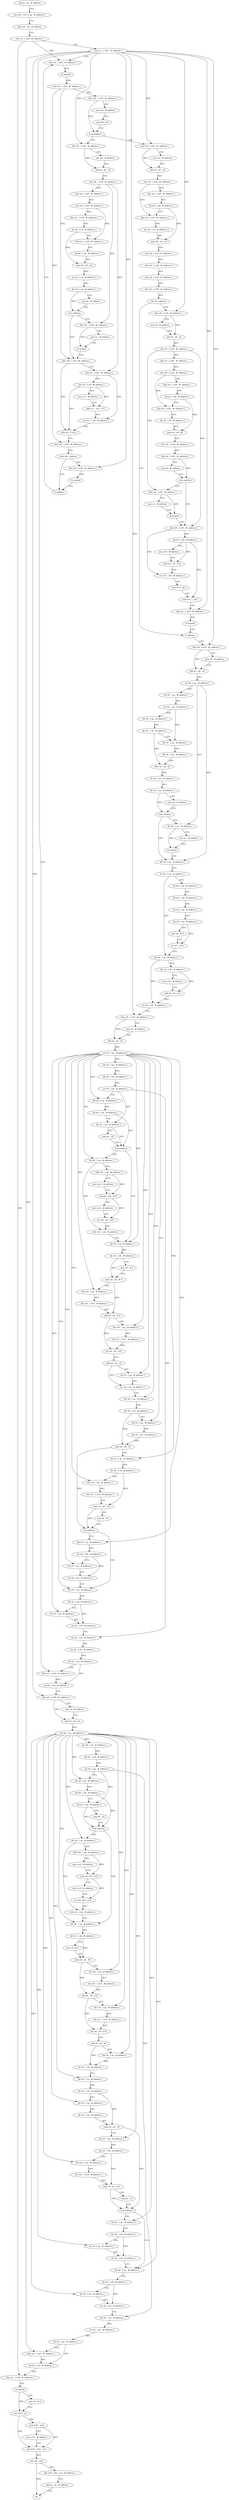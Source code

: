 digraph "func" {
"4229716" [label = "sub sp , sp , # address" ]
"4229720" [label = "stp x29 , x30 , [ sp , # address ]" ]
"4229724" [label = "add x29 , sp , # address" ]
"4229728" [label = "stur x0 , [ x29 , #- address ]" ]
"4229732" [label = "stur x1 , [ x29 , #- address ]" ]
"4229736" [label = "ldur x0 , [ x29 , #- address ]" ]
"4229932" [label = "ldur x8 , [ x29 , #- address ]" ]
"4229936" [label = "mov x9 , # address" ]
"4229940" [label = "add x8 , x8 , x9" ]
"4229944" [label = "stur x8 , [ x29 , #- address ]" ]
"4229948" [label = "ldur x8 , [ x29 , #- address ]" ]
"4229952" [label = "stur x8 , [ x29 , #- address ]" ]
"4229956" [label = "ldur x8 , [ x29 , #- address ]" ]
"4229960" [label = "ldr x8 , [ x8 , # address ]" ]
"4229964" [label = "ldur x9 , [ x29 , #- address ]" ]
"4229968" [label = "ldr x9 , [ x9 , # address ]" ]
"4229972" [label = "subs x8 , x8 , x9" ]
"4229976" [label = "str x8 , [ sp , # address ]" ]
"4229980" [label = "ldr x8 , [ sp , # address ]" ]
"4229984" [label = "cmp x8 , # address" ]
"4229988" [label = "b.hs address" ]
"4230004" [label = "ldur w8 , [ x29 , #- address ]" ]
"4229992" [label = "ldur x0 , [ x29 , #- address ]" ]
"4229764" [label = "ldur x8 , [ x29 , #- address ]" ]
"4229768" [label = "mov x9 , # address" ]
"4229772" [label = "add x8 , x8 , x9" ]
"4229776" [label = "stur x8 , [ x29 , #- address ]" ]
"4229780" [label = "ldur x8 , [ x29 , #- address ]" ]
"4229784" [label = "ldr x8 , [ x8 , # address ]" ]
"4229788" [label = "ldur x9 , [ x29 , #- address ]" ]
"4229792" [label = "ldr x9 , [ x9 , # address ]" ]
"4229796" [label = "subs x8 , x8 , x9" ]
"4229800" [label = "stur x8 , [ x29 , #- address ]" ]
"4229804" [label = "ldur x8 , [ x29 , #- address ]" ]
"4229808" [label = "stur x8 , [ x29 , #- address ]" ]
"4229812" [label = "ldur x8 , [ x29 , #- address ]" ]
"4229816" [label = "cbz x8 , address" ]
"4229928" [label = "b address" ]
"4229820" [label = "ldur x8 , [ x29 , #- address ]" ]
"4230008" [label = "ldur x9 , [ x29 , #- address ]" ]
"4230012" [label = "ldr x10 , [ x9 , # address ]" ]
"4230016" [label = "mov x11 , # address" ]
"4230020" [label = "add x11 , x10 , x11" ]
"4230024" [label = "str x11 , [ x9 , # address ]" ]
"4230028" [label = "strb w8 , [ x10 ]" ]
"4230032" [label = "ldur w8 , [ x29 , #- address ]" ]
"4230036" [label = "cbnz w8 , address" ]
"4230048" [label = "b address" ]
"4230040" [label = "ldur x0 , [ x29 , #- address ]" ]
"4229996" [label = "mov x1 , # address" ]
"4230000" [label = "bl symbol" ]
"4230052" [label = "ldur x8 , [ x29 , #- address ]" ]
"4229824" [label = "mov x9 , # address" ]
"4229828" [label = "add x8 , x8 , x9" ]
"4229832" [label = "stur x8 , [ x29 , #- address ]" ]
"4229836" [label = "ldur x8 , [ x29 , #- address ]" ]
"4229840" [label = "stur x8 , [ x29 , #- address ]" ]
"4229844" [label = "ldur x8 , [ x29 , #- address ]" ]
"4229848" [label = "ldr x8 , [ x8 , # address ]" ]
"4229852" [label = "ldur x9 , [ x29 , #- address ]" ]
"4229856" [label = "ldr x9 , [ x9 , # address ]" ]
"4229860" [label = "subs x8 , x8 , x9" ]
"4229864" [label = "stur x8 , [ x29 , #- address ]" ]
"4229868" [label = "ldur x8 , [ x29 , #- address ]" ]
"4229872" [label = "cmp x8 , # address" ]
"4229876" [label = "b.hs address" ]
"4229892" [label = "ldur x8 , [ x29 , #- address ]" ]
"4229880" [label = "ldur x0 , [ x29 , #- address ]" ]
"4230044" [label = "bl symbol" ]
"4230056" [label = "mov x9 , # address" ]
"4230060" [label = "add x8 , x8 , x9" ]
"4230064" [label = "str x8 , [ sp , # address ]" ]
"4230068" [label = "ldr x8 , [ sp , # address ]" ]
"4230072" [label = "str x8 , [ sp , # address ]" ]
"4230076" [label = "ldr x8 , [ sp , # address ]" ]
"4230080" [label = "ldr x8 , [ x8 , # address ]" ]
"4230084" [label = "ldr x9 , [ sp , # address ]" ]
"4230088" [label = "ldr x9 , [ x9 , # address ]" ]
"4230092" [label = "subs x8 , x8 , x9" ]
"4230096" [label = "str x8 , [ sp , # address ]" ]
"4230100" [label = "ldr x8 , [ sp , # address ]" ]
"4230104" [label = "cmp x8 , # address" ]
"4230108" [label = "b.hs address" ]
"4230124" [label = "ldr x8 , [ sp , # address ]" ]
"4230112" [label = "ldr x0 , [ sp , # address ]" ]
"4229896" [label = "ldr x9 , [ x8 , # address ]" ]
"4229900" [label = "mov x10 , # address" ]
"4229904" [label = "add x10 , x9 , x10" ]
"4229908" [label = "str x10 , [ x8 , # address ]" ]
"4229912" [label = "mov w11 , # 0" ]
"4229916" [label = "strb w11 , [ x9 ]" ]
"4229920" [label = "ldur x0 , [ x29 , #- address ]" ]
"4229924" [label = "bl symbol" ]
"4229884" [label = "mov x1 , # address" ]
"4229888" [label = "bl symbol" ]
"4229740" [label = "bl symbol" ]
"4229744" [label = "stur w0 , [ x29 , #- address ]" ]
"4229748" [label = "ldur w8 , [ x29 , #- address ]" ]
"4229752" [label = "mov w9 , # address" ]
"4229756" [label = "cmp w8 , w9" ]
"4229760" [label = "b.ne address" ]
"4230128" [label = "str x8 , [ sp , # address ]" ]
"4230132" [label = "ldr x8 , [ sp , # address ]" ]
"4230136" [label = "ldr x8 , [ x8 , # address ]" ]
"4230140" [label = "str x8 , [ sp , # address ]" ]
"4230144" [label = "ldr x8 , [ sp , # address ]" ]
"4230148" [label = "mov x9 , # 0" ]
"4230152" [label = "str x9 , [ x8 ]" ]
"4230156" [label = "ldr x8 , [ sp , # address ]" ]
"4230160" [label = "ldr x9 , [ x8 , # address ]" ]
"4230164" [label = "mov x10 , # address" ]
"4230168" [label = "add x9 , x9 , x10" ]
"4230172" [label = "str x9 , [ x8 , # address ]" ]
"4230176" [label = "ldur x8 , [ x29 , #- address ]" ]
"4230180" [label = "mov x9 , # address" ]
"4230184" [label = "add x8 , x8 , x9" ]
"4230188" [label = "str x8 , [ sp , # address ]" ]
"4230192" [label = "ldr x8 , [ sp , # address ]" ]
"4230196" [label = "ldr x8 , [ x8 , # address ]" ]
"4230200" [label = "str x8 , [ sp , # address ]" ]
"4230204" [label = "ldr x8 , [ sp , # address ]" ]
"4230208" [label = "ldr x8 , [ x8 , # address ]" ]
"4230212" [label = "ldr x9 , [ sp , # address ]" ]
"4230216" [label = "cmp x8 , x9" ]
"4230220" [label = "b.ne address" ]
"4230252" [label = "ldr x8 , [ sp , # address ]" ]
"4230224" [label = "ldr x8 , [ sp , # address ]" ]
"4230116" [label = "mov x1 , # address" ]
"4230120" [label = "bl symbol" ]
"4230256" [label = "ldr x8 , [ x8 , # address ]" ]
"4230260" [label = "mov x9 , # 0" ]
"4230264" [label = "subs x8 , x8 , # 0" ]
"4230268" [label = "ldr x10 , [ sp , # address ]" ]
"4230272" [label = "ldr x10 , [ x10 , # address ]" ]
"4230276" [label = "add x8 , x8 , x10" ]
"4230280" [label = "ldr x10 , [ sp , # address ]" ]
"4230284" [label = "ldr x10 , [ x10 , # address ]" ]
"4230288" [label = "bic x8 , x8 , x10" ]
"4230292" [label = "add x8 , x9 , x8" ]
"4230296" [label = "ldr x9 , [ sp , # address ]" ]
"4230300" [label = "str x8 , [ x9 , # address ]" ]
"4230304" [label = "ldr x8 , [ sp , # address ]" ]
"4230308" [label = "ldr x8 , [ x8 , # address ]" ]
"4230312" [label = "ldr x9 , [ sp , # address ]" ]
"4230316" [label = "ldr x9 , [ x9 , # address ]" ]
"4230320" [label = "subs x8 , x8 , x9" ]
"4230324" [label = "ldr x9 , [ sp , # address ]" ]
"4230328" [label = "ldr x9 , [ x9 , # address ]" ]
"4230332" [label = "ldr x10 , [ sp , # address ]" ]
"4230336" [label = "ldr x10 , [ x10 , # address ]" ]
"4230340" [label = "subs x9 , x9 , x10" ]
"4230344" [label = "cmp x8 , x9" ]
"4230348" [label = "b.ls address" ]
"4230368" [label = "ldr x8 , [ sp , # address ]" ]
"4230352" [label = "ldr x8 , [ sp , # address ]" ]
"4230228" [label = "ldrb w9 , [ x8 , # address ]" ]
"4230232" [label = "mov w10 , # address" ]
"4230236" [label = "and w9 , w9 , w10" ]
"4230240" [label = "mov w10 , # address" ]
"4230244" [label = "orr w9 , w9 , w10" ]
"4230248" [label = "strb w9 , [ x8 , # address ]" ]
"4230372" [label = "ldr x8 , [ x8 , # address ]" ]
"4230376" [label = "ldr x9 , [ sp , # address ]" ]
"4230380" [label = "str x8 , [ x9 , # address ]" ]
"4230384" [label = "ldr x8 , [ sp , # address ]" ]
"4230388" [label = "str x8 , [ sp , # address ]" ]
"4230392" [label = "ldr x8 , [ sp , # address ]" ]
"4230396" [label = "ldur x9 , [ x29 , #- address ]" ]
"4230400" [label = "str x8 , [ x9 , # address ]" ]
"4230404" [label = "ldur x8 , [ x29 , #- address ]" ]
"4230408" [label = "mov x9 , # address" ]
"4230412" [label = "add x8 , x8 , x9" ]
"4230416" [label = "str x8 , [ sp , # address ]" ]
"4230420" [label = "ldr x8 , [ sp , # address ]" ]
"4230424" [label = "ldr x8 , [ x8 , # address ]" ]
"4230428" [label = "str x8 , [ sp , # address ]" ]
"4230432" [label = "ldr x8 , [ sp , # address ]" ]
"4230436" [label = "ldr x8 , [ x8 , # address ]" ]
"4230440" [label = "ldr x9 , [ sp , # address ]" ]
"4230444" [label = "cmp x8 , x9" ]
"4230448" [label = "b.ne address" ]
"4230480" [label = "ldr x8 , [ sp , # address ]" ]
"4230452" [label = "ldr x8 , [ sp , # address ]" ]
"4230356" [label = "ldr x8 , [ x8 , # address ]" ]
"4230360" [label = "ldr x9 , [ sp , # address ]" ]
"4230364" [label = "str x8 , [ x9 , # address ]" ]
"4230484" [label = "ldr x8 , [ x8 , # address ]" ]
"4230488" [label = "mov x9 , # 0" ]
"4230492" [label = "subs x8 , x8 , # 0" ]
"4230496" [label = "ldr x10 , [ sp , # address ]" ]
"4230500" [label = "ldr x10 , [ x10 , # address ]" ]
"4230504" [label = "add x8 , x8 , x10" ]
"4230508" [label = "ldr x10 , [ sp , # address ]" ]
"4230512" [label = "ldr x10 , [ x10 , # address ]" ]
"4230516" [label = "bic x8 , x8 , x10" ]
"4230520" [label = "add x8 , x9 , x8" ]
"4230524" [label = "ldr x9 , [ sp , # address ]" ]
"4230528" [label = "str x8 , [ x9 , # address ]" ]
"4230532" [label = "ldr x8 , [ sp , # address ]" ]
"4230536" [label = "ldr x8 , [ x8 , # address ]" ]
"4230540" [label = "ldr x9 , [ sp , # address ]" ]
"4230544" [label = "ldr x9 , [ x9 , # address ]" ]
"4230548" [label = "subs x8 , x8 , x9" ]
"4230552" [label = "ldr x9 , [ sp , # address ]" ]
"4230556" [label = "ldr x9 , [ x9 , # address ]" ]
"4230560" [label = "ldr x10 , [ sp , # address ]" ]
"4230564" [label = "ldr x10 , [ x10 , # address ]" ]
"4230568" [label = "subs x9 , x9 , x10" ]
"4230572" [label = "cmp x8 , x9" ]
"4230576" [label = "b.ls address" ]
"4230596" [label = "ldr x8 , [ sp , # address ]" ]
"4230580" [label = "ldr x8 , [ sp , # address ]" ]
"4230456" [label = "ldrb w9 , [ x8 , # address ]" ]
"4230460" [label = "mov w10 , # address" ]
"4230464" [label = "and w9 , w9 , w10" ]
"4230468" [label = "mov w10 , # address" ]
"4230472" [label = "orr w9 , w9 , w10" ]
"4230476" [label = "strb w9 , [ x8 , # address ]" ]
"4230600" [label = "ldr x8 , [ x8 , # address ]" ]
"4230604" [label = "ldr x9 , [ sp , # address ]" ]
"4230608" [label = "str x8 , [ x9 , # address ]" ]
"4230612" [label = "ldr x8 , [ sp , # address ]" ]
"4230616" [label = "str x8 , [ sp , # address ]" ]
"4230620" [label = "ldr x8 , [ sp , # address ]" ]
"4230624" [label = "ldur x9 , [ x29 , #- address ]" ]
"4230628" [label = "str x8 , [ x9 , # address ]" ]
"4230632" [label = "ldur x0 , [ x29 , #- address ]" ]
"4230636" [label = "bl symbol" ]
"4230640" [label = "cmp w0 , # 0" ]
"4230644" [label = "cset w10 , ne" ]
"4230648" [label = "mvn w10 , w10" ]
"4230652" [label = "mov w11 , # address" ]
"4230656" [label = "and w10 , w10 , w11" ]
"4230660" [label = "mov w0 , w10" ]
"4230664" [label = "ldp x29 , x30 , [ sp , # address ]" ]
"4230668" [label = "add sp , sp , # address" ]
"4230672" [label = "ret" ]
"4230584" [label = "ldr x8 , [ x8 , # address ]" ]
"4230588" [label = "ldr x9 , [ sp , # address ]" ]
"4230592" [label = "str x8 , [ x9 , # address ]" ]
"4229716" -> "4229720" [ label = "CFG" ]
"4229720" -> "4229724" [ label = "CFG" ]
"4229724" -> "4229728" [ label = "CFG" ]
"4229728" -> "4229732" [ label = "CFG" ]
"4229728" -> "4229736" [ label = "DFG" ]
"4229728" -> "4230632" [ label = "DFG" ]
"4229732" -> "4229736" [ label = "CFG" ]
"4229732" -> "4229932" [ label = "DFG" ]
"4229732" -> "4229764" [ label = "DFG" ]
"4229732" -> "4229820" [ label = "DFG" ]
"4229732" -> "4230040" [ label = "DFG" ]
"4229732" -> "4230052" [ label = "DFG" ]
"4229732" -> "4229920" [ label = "DFG" ]
"4229732" -> "4230176" [ label = "DFG" ]
"4229732" -> "4230396" [ label = "DFG" ]
"4229732" -> "4230404" [ label = "DFG" ]
"4229732" -> "4230624" [ label = "DFG" ]
"4229736" -> "4229740" [ label = "DFG" ]
"4229932" -> "4229936" [ label = "CFG" ]
"4229932" -> "4229940" [ label = "DFG" ]
"4229936" -> "4229940" [ label = "CFG" ]
"4229940" -> "4229944" [ label = "DFG" ]
"4229944" -> "4229948" [ label = "DFG" ]
"4229944" -> "4230008" [ label = "DFG" ]
"4229944" -> "4229992" [ label = "DFG" ]
"4229948" -> "4229952" [ label = "DFG" ]
"4229952" -> "4229956" [ label = "DFG" ]
"4229952" -> "4229964" [ label = "DFG" ]
"4229956" -> "4229960" [ label = "DFG" ]
"4229960" -> "4229964" [ label = "CFG" ]
"4229960" -> "4229972" [ label = "DFG" ]
"4229964" -> "4229968" [ label = "DFG" ]
"4229968" -> "4229972" [ label = "DFG" ]
"4229972" -> "4229976" [ label = "DFG" ]
"4229976" -> "4229980" [ label = "DFG" ]
"4229980" -> "4229984" [ label = "CFG" ]
"4229980" -> "4229988" [ label = "DFG" ]
"4229984" -> "4229988" [ label = "CFG" ]
"4229988" -> "4230004" [ label = "CFG" ]
"4229988" -> "4229992" [ label = "CFG" ]
"4230004" -> "4230008" [ label = "CFG" ]
"4230004" -> "4230028" [ label = "DFG" ]
"4229992" -> "4229996" [ label = "CFG" ]
"4229992" -> "4230000" [ label = "DFG" ]
"4229764" -> "4229768" [ label = "CFG" ]
"4229764" -> "4229772" [ label = "DFG" ]
"4229768" -> "4229772" [ label = "CFG" ]
"4229772" -> "4229776" [ label = "DFG" ]
"4229776" -> "4229780" [ label = "DFG" ]
"4229776" -> "4229788" [ label = "DFG" ]
"4229780" -> "4229784" [ label = "DFG" ]
"4229784" -> "4229788" [ label = "CFG" ]
"4229784" -> "4229796" [ label = "DFG" ]
"4229788" -> "4229792" [ label = "DFG" ]
"4229792" -> "4229796" [ label = "DFG" ]
"4229796" -> "4229800" [ label = "DFG" ]
"4229800" -> "4229804" [ label = "DFG" ]
"4229804" -> "4229808" [ label = "DFG" ]
"4229808" -> "4229812" [ label = "DFG" ]
"4229812" -> "4229816" [ label = "DFG" ]
"4229816" -> "4229928" [ label = "CFG" ]
"4229816" -> "4229820" [ label = "CFG" ]
"4229928" -> "4230052" [ label = "CFG" ]
"4229820" -> "4229824" [ label = "CFG" ]
"4229820" -> "4229828" [ label = "DFG" ]
"4230008" -> "4230012" [ label = "DFG" ]
"4230008" -> "4230024" [ label = "DFG" ]
"4230012" -> "4230016" [ label = "CFG" ]
"4230012" -> "4230020" [ label = "DFG" ]
"4230012" -> "4230028" [ label = "DFG" ]
"4230016" -> "4230020" [ label = "CFG" ]
"4230020" -> "4230024" [ label = "DFG" ]
"4230024" -> "4230028" [ label = "CFG" ]
"4230028" -> "4230032" [ label = "CFG" ]
"4230032" -> "4230036" [ label = "DFG" ]
"4230036" -> "4230048" [ label = "CFG" ]
"4230036" -> "4230040" [ label = "CFG" ]
"4230048" -> "4229736" [ label = "CFG" ]
"4230040" -> "4230044" [ label = "DFG" ]
"4229996" -> "4230000" [ label = "CFG" ]
"4230000" -> "4230004" [ label = "CFG" ]
"4230052" -> "4230056" [ label = "CFG" ]
"4230052" -> "4230060" [ label = "DFG" ]
"4229824" -> "4229828" [ label = "CFG" ]
"4229828" -> "4229832" [ label = "DFG" ]
"4229832" -> "4229836" [ label = "DFG" ]
"4229832" -> "4229892" [ label = "DFG" ]
"4229832" -> "4229880" [ label = "DFG" ]
"4229836" -> "4229840" [ label = "DFG" ]
"4229840" -> "4229844" [ label = "DFG" ]
"4229840" -> "4229852" [ label = "DFG" ]
"4229844" -> "4229848" [ label = "DFG" ]
"4229848" -> "4229852" [ label = "CFG" ]
"4229848" -> "4229860" [ label = "DFG" ]
"4229852" -> "4229856" [ label = "DFG" ]
"4229856" -> "4229860" [ label = "DFG" ]
"4229860" -> "4229864" [ label = "DFG" ]
"4229864" -> "4229868" [ label = "DFG" ]
"4229868" -> "4229872" [ label = "CFG" ]
"4229868" -> "4229876" [ label = "DFG" ]
"4229872" -> "4229876" [ label = "CFG" ]
"4229876" -> "4229892" [ label = "CFG" ]
"4229876" -> "4229880" [ label = "CFG" ]
"4229892" -> "4229896" [ label = "DFG" ]
"4229892" -> "4229908" [ label = "DFG" ]
"4229880" -> "4229884" [ label = "CFG" ]
"4229880" -> "4229888" [ label = "DFG" ]
"4230044" -> "4230048" [ label = "CFG" ]
"4230056" -> "4230060" [ label = "CFG" ]
"4230060" -> "4230064" [ label = "DFG" ]
"4230064" -> "4230068" [ label = "DFG" ]
"4230064" -> "4230124" [ label = "DFG" ]
"4230064" -> "4230112" [ label = "DFG" ]
"4230068" -> "4230072" [ label = "DFG" ]
"4230072" -> "4230076" [ label = "DFG" ]
"4230072" -> "4230084" [ label = "DFG" ]
"4230076" -> "4230080" [ label = "DFG" ]
"4230080" -> "4230084" [ label = "CFG" ]
"4230080" -> "4230092" [ label = "DFG" ]
"4230084" -> "4230088" [ label = "DFG" ]
"4230088" -> "4230092" [ label = "DFG" ]
"4230092" -> "4230096" [ label = "DFG" ]
"4230096" -> "4230100" [ label = "DFG" ]
"4230100" -> "4230104" [ label = "CFG" ]
"4230100" -> "4230108" [ label = "DFG" ]
"4230104" -> "4230108" [ label = "CFG" ]
"4230108" -> "4230124" [ label = "CFG" ]
"4230108" -> "4230112" [ label = "CFG" ]
"4230124" -> "4230128" [ label = "DFG" ]
"4230112" -> "4230116" [ label = "CFG" ]
"4230112" -> "4230120" [ label = "DFG" ]
"4229896" -> "4229900" [ label = "CFG" ]
"4229896" -> "4229904" [ label = "DFG" ]
"4229896" -> "4229916" [ label = "DFG" ]
"4229900" -> "4229904" [ label = "CFG" ]
"4229904" -> "4229908" [ label = "DFG" ]
"4229908" -> "4229912" [ label = "CFG" ]
"4229912" -> "4229916" [ label = "CFG" ]
"4229916" -> "4229920" [ label = "CFG" ]
"4229920" -> "4229924" [ label = "DFG" ]
"4229924" -> "4229928" [ label = "CFG" ]
"4229884" -> "4229888" [ label = "CFG" ]
"4229888" -> "4229892" [ label = "CFG" ]
"4229740" -> "4229744" [ label = "DFG" ]
"4229744" -> "4229748" [ label = "DFG" ]
"4229744" -> "4230004" [ label = "DFG" ]
"4229744" -> "4230032" [ label = "DFG" ]
"4229748" -> "4229752" [ label = "CFG" ]
"4229748" -> "4229760" [ label = "DFG" ]
"4229752" -> "4229756" [ label = "CFG" ]
"4229756" -> "4229760" [ label = "CFG" ]
"4229760" -> "4229932" [ label = "CFG" ]
"4229760" -> "4229764" [ label = "CFG" ]
"4230128" -> "4230132" [ label = "DFG" ]
"4230128" -> "4230156" [ label = "DFG" ]
"4230132" -> "4230136" [ label = "DFG" ]
"4230136" -> "4230140" [ label = "DFG" ]
"4230140" -> "4230144" [ label = "DFG" ]
"4230144" -> "4230148" [ label = "CFG" ]
"4230144" -> "4230152" [ label = "DFG" ]
"4230148" -> "4230152" [ label = "CFG" ]
"4230152" -> "4230156" [ label = "CFG" ]
"4230156" -> "4230160" [ label = "DFG" ]
"4230156" -> "4230172" [ label = "DFG" ]
"4230160" -> "4230164" [ label = "CFG" ]
"4230160" -> "4230168" [ label = "DFG" ]
"4230164" -> "4230168" [ label = "CFG" ]
"4230168" -> "4230172" [ label = "DFG" ]
"4230172" -> "4230176" [ label = "CFG" ]
"4230176" -> "4230180" [ label = "CFG" ]
"4230176" -> "4230184" [ label = "DFG" ]
"4230180" -> "4230184" [ label = "CFG" ]
"4230184" -> "4230188" [ label = "DFG" ]
"4230188" -> "4230192" [ label = "DFG" ]
"4230188" -> "4230204" [ label = "DFG" ]
"4230188" -> "4230252" [ label = "DFG" ]
"4230188" -> "4230268" [ label = "DFG" ]
"4230188" -> "4230280" [ label = "DFG" ]
"4230188" -> "4230296" [ label = "DFG" ]
"4230188" -> "4230304" [ label = "DFG" ]
"4230188" -> "4230312" [ label = "DFG" ]
"4230188" -> "4230324" [ label = "DFG" ]
"4230188" -> "4230332" [ label = "DFG" ]
"4230188" -> "4230224" [ label = "DFG" ]
"4230188" -> "4230368" [ label = "DFG" ]
"4230188" -> "4230376" [ label = "DFG" ]
"4230188" -> "4230352" [ label = "DFG" ]
"4230188" -> "4230360" [ label = "DFG" ]
"4230192" -> "4230196" [ label = "DFG" ]
"4230196" -> "4230200" [ label = "DFG" ]
"4230200" -> "4230204" [ label = "CFG" ]
"4230200" -> "4230212" [ label = "DFG" ]
"4230200" -> "4230384" [ label = "DFG" ]
"4230204" -> "4230208" [ label = "DFG" ]
"4230208" -> "4230212" [ label = "CFG" ]
"4230208" -> "4230220" [ label = "DFG" ]
"4230212" -> "4230216" [ label = "CFG" ]
"4230212" -> "4230220" [ label = "DFG" ]
"4230216" -> "4230220" [ label = "CFG" ]
"4230220" -> "4230252" [ label = "CFG" ]
"4230220" -> "4230224" [ label = "CFG" ]
"4230252" -> "4230256" [ label = "DFG" ]
"4230224" -> "4230228" [ label = "DFG" ]
"4230224" -> "4230248" [ label = "DFG" ]
"4230116" -> "4230120" [ label = "CFG" ]
"4230120" -> "4230124" [ label = "CFG" ]
"4230256" -> "4230260" [ label = "CFG" ]
"4230256" -> "4230264" [ label = "DFG" ]
"4230260" -> "4230264" [ label = "CFG" ]
"4230264" -> "4230268" [ label = "CFG" ]
"4230264" -> "4230276" [ label = "DFG" ]
"4230268" -> "4230272" [ label = "DFG" ]
"4230272" -> "4230276" [ label = "DFG" ]
"4230276" -> "4230280" [ label = "CFG" ]
"4230276" -> "4230288" [ label = "DFG" ]
"4230280" -> "4230284" [ label = "DFG" ]
"4230284" -> "4230288" [ label = "DFG" ]
"4230288" -> "4230292" [ label = "DFG" ]
"4230292" -> "4230296" [ label = "CFG" ]
"4230292" -> "4230300" [ label = "DFG" ]
"4230296" -> "4230300" [ label = "DFG" ]
"4230300" -> "4230304" [ label = "CFG" ]
"4230304" -> "4230308" [ label = "DFG" ]
"4230308" -> "4230312" [ label = "CFG" ]
"4230308" -> "4230320" [ label = "DFG" ]
"4230312" -> "4230316" [ label = "DFG" ]
"4230316" -> "4230320" [ label = "DFG" ]
"4230320" -> "4230324" [ label = "CFG" ]
"4230320" -> "4230348" [ label = "DFG" ]
"4230324" -> "4230328" [ label = "DFG" ]
"4230328" -> "4230332" [ label = "CFG" ]
"4230328" -> "4230340" [ label = "DFG" ]
"4230332" -> "4230336" [ label = "DFG" ]
"4230336" -> "4230340" [ label = "DFG" ]
"4230340" -> "4230344" [ label = "CFG" ]
"4230340" -> "4230348" [ label = "DFG" ]
"4230344" -> "4230348" [ label = "CFG" ]
"4230348" -> "4230368" [ label = "CFG" ]
"4230348" -> "4230352" [ label = "CFG" ]
"4230368" -> "4230372" [ label = "DFG" ]
"4230352" -> "4230356" [ label = "DFG" ]
"4230228" -> "4230232" [ label = "CFG" ]
"4230228" -> "4230236" [ label = "DFG" ]
"4230232" -> "4230236" [ label = "CFG" ]
"4230236" -> "4230240" [ label = "CFG" ]
"4230236" -> "4230244" [ label = "DFG" ]
"4230240" -> "4230244" [ label = "CFG" ]
"4230244" -> "4230248" [ label = "DFG" ]
"4230248" -> "4230252" [ label = "CFG" ]
"4230372" -> "4230376" [ label = "CFG" ]
"4230372" -> "4230380" [ label = "DFG" ]
"4230376" -> "4230380" [ label = "DFG" ]
"4230380" -> "4230384" [ label = "CFG" ]
"4230384" -> "4230388" [ label = "DFG" ]
"4230388" -> "4230392" [ label = "DFG" ]
"4230392" -> "4230396" [ label = "CFG" ]
"4230392" -> "4230400" [ label = "DFG" ]
"4230396" -> "4230400" [ label = "DFG" ]
"4230400" -> "4230404" [ label = "CFG" ]
"4230404" -> "4230408" [ label = "CFG" ]
"4230404" -> "4230412" [ label = "DFG" ]
"4230408" -> "4230412" [ label = "CFG" ]
"4230412" -> "4230416" [ label = "DFG" ]
"4230416" -> "4230420" [ label = "DFG" ]
"4230416" -> "4230432" [ label = "DFG" ]
"4230416" -> "4230480" [ label = "DFG" ]
"4230416" -> "4230496" [ label = "DFG" ]
"4230416" -> "4230508" [ label = "DFG" ]
"4230416" -> "4230524" [ label = "DFG" ]
"4230416" -> "4230532" [ label = "DFG" ]
"4230416" -> "4230540" [ label = "DFG" ]
"4230416" -> "4230552" [ label = "DFG" ]
"4230416" -> "4230560" [ label = "DFG" ]
"4230416" -> "4230452" [ label = "DFG" ]
"4230416" -> "4230596" [ label = "DFG" ]
"4230416" -> "4230604" [ label = "DFG" ]
"4230416" -> "4230580" [ label = "DFG" ]
"4230416" -> "4230588" [ label = "DFG" ]
"4230420" -> "4230424" [ label = "DFG" ]
"4230424" -> "4230428" [ label = "DFG" ]
"4230428" -> "4230432" [ label = "CFG" ]
"4230428" -> "4230440" [ label = "DFG" ]
"4230428" -> "4230612" [ label = "DFG" ]
"4230432" -> "4230436" [ label = "DFG" ]
"4230436" -> "4230440" [ label = "CFG" ]
"4230436" -> "4230448" [ label = "DFG" ]
"4230440" -> "4230444" [ label = "CFG" ]
"4230440" -> "4230448" [ label = "DFG" ]
"4230444" -> "4230448" [ label = "CFG" ]
"4230448" -> "4230480" [ label = "CFG" ]
"4230448" -> "4230452" [ label = "CFG" ]
"4230480" -> "4230484" [ label = "DFG" ]
"4230452" -> "4230456" [ label = "DFG" ]
"4230452" -> "4230476" [ label = "DFG" ]
"4230356" -> "4230360" [ label = "CFG" ]
"4230356" -> "4230364" [ label = "DFG" ]
"4230360" -> "4230364" [ label = "DFG" ]
"4230364" -> "4230368" [ label = "CFG" ]
"4230484" -> "4230488" [ label = "CFG" ]
"4230484" -> "4230492" [ label = "DFG" ]
"4230488" -> "4230492" [ label = "CFG" ]
"4230492" -> "4230496" [ label = "CFG" ]
"4230492" -> "4230504" [ label = "DFG" ]
"4230496" -> "4230500" [ label = "DFG" ]
"4230500" -> "4230504" [ label = "DFG" ]
"4230504" -> "4230508" [ label = "CFG" ]
"4230504" -> "4230516" [ label = "DFG" ]
"4230508" -> "4230512" [ label = "DFG" ]
"4230512" -> "4230516" [ label = "DFG" ]
"4230516" -> "4230520" [ label = "DFG" ]
"4230520" -> "4230524" [ label = "CFG" ]
"4230520" -> "4230528" [ label = "DFG" ]
"4230524" -> "4230528" [ label = "DFG" ]
"4230528" -> "4230532" [ label = "CFG" ]
"4230532" -> "4230536" [ label = "DFG" ]
"4230536" -> "4230540" [ label = "CFG" ]
"4230536" -> "4230548" [ label = "DFG" ]
"4230540" -> "4230544" [ label = "DFG" ]
"4230544" -> "4230548" [ label = "DFG" ]
"4230548" -> "4230552" [ label = "CFG" ]
"4230548" -> "4230576" [ label = "DFG" ]
"4230552" -> "4230556" [ label = "DFG" ]
"4230556" -> "4230560" [ label = "CFG" ]
"4230556" -> "4230568" [ label = "DFG" ]
"4230560" -> "4230564" [ label = "DFG" ]
"4230564" -> "4230568" [ label = "DFG" ]
"4230568" -> "4230572" [ label = "CFG" ]
"4230568" -> "4230576" [ label = "DFG" ]
"4230572" -> "4230576" [ label = "CFG" ]
"4230576" -> "4230596" [ label = "CFG" ]
"4230576" -> "4230580" [ label = "CFG" ]
"4230596" -> "4230600" [ label = "DFG" ]
"4230580" -> "4230584" [ label = "DFG" ]
"4230456" -> "4230460" [ label = "CFG" ]
"4230456" -> "4230464" [ label = "DFG" ]
"4230460" -> "4230464" [ label = "CFG" ]
"4230464" -> "4230468" [ label = "CFG" ]
"4230464" -> "4230472" [ label = "DFG" ]
"4230468" -> "4230472" [ label = "CFG" ]
"4230472" -> "4230476" [ label = "DFG" ]
"4230476" -> "4230480" [ label = "CFG" ]
"4230600" -> "4230604" [ label = "CFG" ]
"4230600" -> "4230608" [ label = "DFG" ]
"4230604" -> "4230608" [ label = "DFG" ]
"4230608" -> "4230612" [ label = "CFG" ]
"4230612" -> "4230616" [ label = "DFG" ]
"4230616" -> "4230620" [ label = "DFG" ]
"4230620" -> "4230624" [ label = "CFG" ]
"4230620" -> "4230628" [ label = "DFG" ]
"4230624" -> "4230628" [ label = "DFG" ]
"4230628" -> "4230632" [ label = "CFG" ]
"4230632" -> "4230636" [ label = "DFG" ]
"4230636" -> "4230640" [ label = "CFG" ]
"4230636" -> "4230644" [ label = "DFG" ]
"4230640" -> "4230644" [ label = "CFG" ]
"4230644" -> "4230648" [ label = "DFG" ]
"4230644" -> "4230656" [ label = "DFG" ]
"4230648" -> "4230652" [ label = "CFG" ]
"4230648" -> "4230656" [ label = "DFG" ]
"4230652" -> "4230656" [ label = "CFG" ]
"4230656" -> "4230660" [ label = "DFG" ]
"4230660" -> "4230664" [ label = "CFG" ]
"4230660" -> "4230672" [ label = "DFG" ]
"4230664" -> "4230668" [ label = "CFG" ]
"4230668" -> "4230672" [ label = "CFG" ]
"4230584" -> "4230588" [ label = "CFG" ]
"4230584" -> "4230592" [ label = "DFG" ]
"4230588" -> "4230592" [ label = "DFG" ]
"4230592" -> "4230596" [ label = "CFG" ]
}
